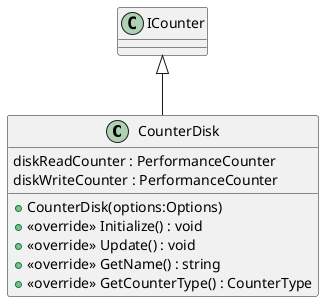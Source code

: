 @startuml
class CounterDisk {
    + CounterDisk(options:Options)
    diskReadCounter : PerformanceCounter
    diskWriteCounter : PerformanceCounter
    + <<override>> Initialize() : void
    + <<override>> Update() : void
    + <<override>> GetName() : string
    + <<override>> GetCounterType() : CounterType
}
ICounter <|-- CounterDisk
@enduml
